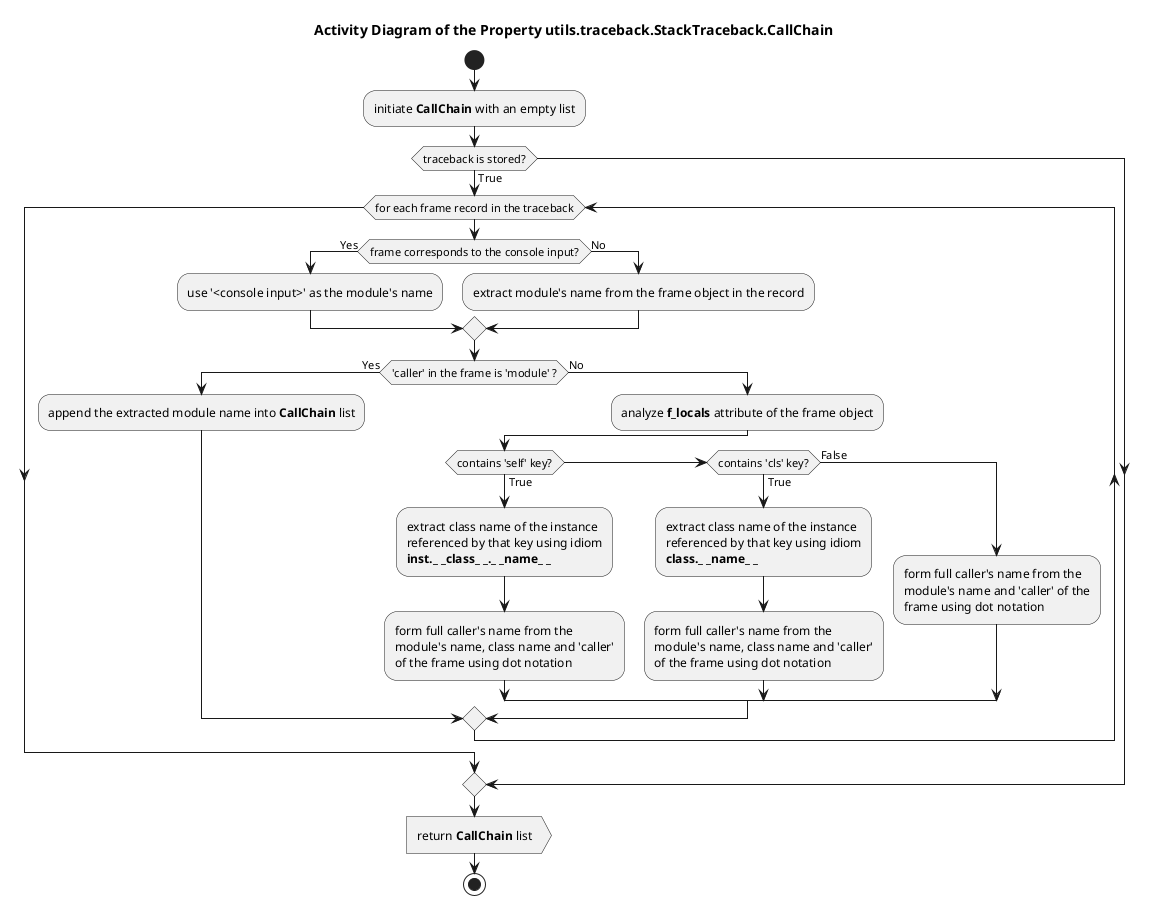@startuml pos_utils_traceback_stacktraceback_callchain

title Activity Diagram of the Property utils.traceback.StackTraceback.CallChain

start

:initiate <b>CallChain</b> with an empty list;

if (traceback is stored?) then (True)
    while (for each frame record in the traceback)
        
        if (frame corresponds to the console input?) then (Yes)
            :use '<console input>' as the module's name;
        else (No)
            :extract module's name from the frame object in the record;
         endif
        
        if ('caller' in the frame is 'module' ?) then (Yes)
            :append the extracted module name into <b>CallChain</b> list;
        else (No)
            :analyze <b>f_locals</b> attribute of the frame object;
            
            if (contains 'self' key?) then (True)
                :extract class name of the instance
                referenced by that key using idiom
                <b>inst._ _class_ _._ _name_ _<b> ;
                
                :form full caller's name from the
                module's name, class name and 'caller'
                of the frame using dot notation;
            elseif (contains 'cls' key?) then (True)
                :extract class name of the instance
                referenced by that key using idiom
                <b>class._ _name_ _<b> ;
                
                :form full caller's name from the
                module's name, class name and 'caller'
                of the frame using dot notation;
            else (False)
                :form full caller's name from the
                module's name and 'caller' of the
                frame using dot notation;
            endif
        endif
    end while
endif

:return <b>CallChain</b> list>

stop

@enduml